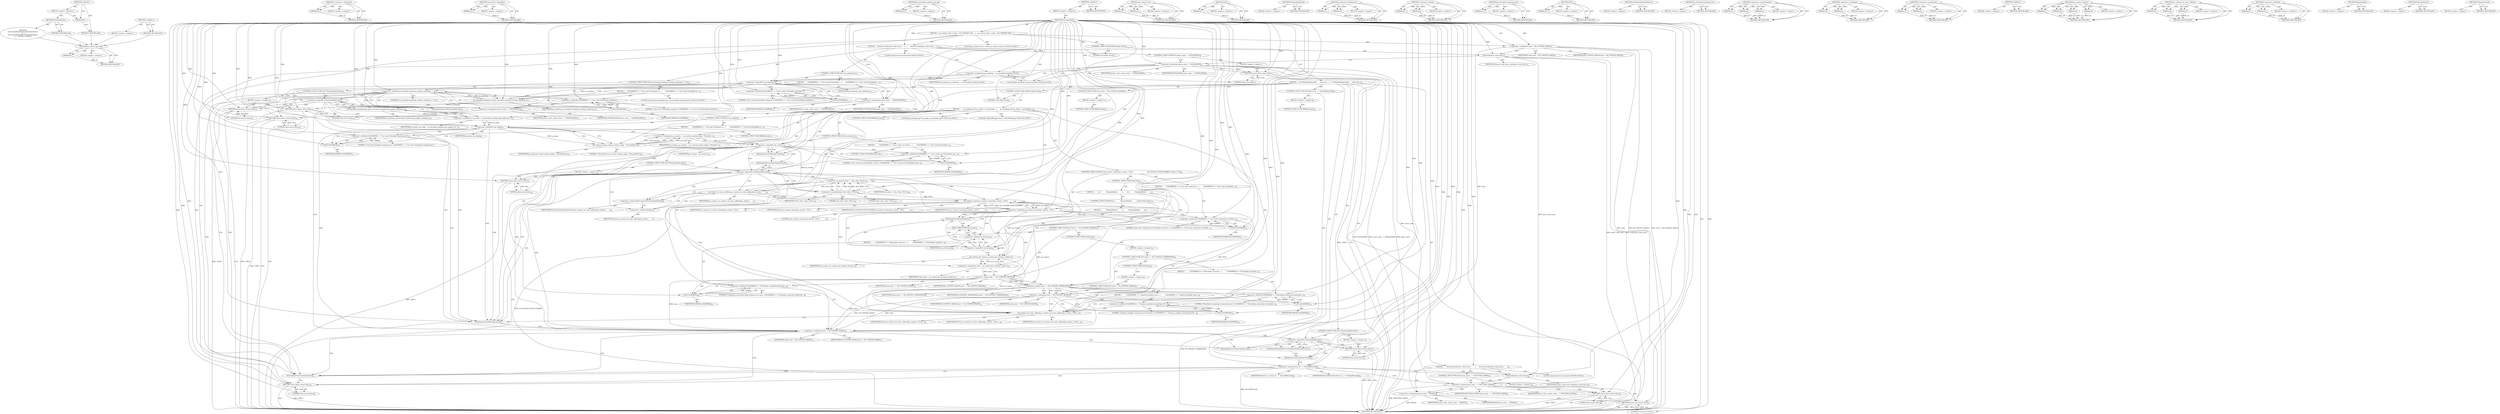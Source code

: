 digraph "&lt;global&gt;" {
vulnerable_346 [label=<(METHOD,pa_context_get_state)>];
vulnerable_347 [label=<(PARAM,p1)>];
vulnerable_348 [label=<(BLOCK,&lt;empty&gt;,&lt;empty&gt;)>];
vulnerable_349 [label=<(METHOD_RETURN,ANY)>];
vulnerable_327 [label=<(METHOD,&lt;operator&gt;.addressOf)>];
vulnerable_328 [label=<(PARAM,p1)>];
vulnerable_329 [label=<(BLOCK,&lt;empty&gt;,&lt;empty&gt;)>];
vulnerable_330 [label=<(METHOD_RETURN,ANY)>];
vulnerable_283 [label=<(METHOD,&lt;operator&gt;.logicalNot)>];
vulnerable_284 [label=<(PARAM,p1)>];
vulnerable_285 [label=<(BLOCK,&lt;empty&gt;,&lt;empty&gt;)>];
vulnerable_286 [label=<(METHOD_RETURN,ANY)>];
vulnerable_303 [label=<(METHOD,pa_threaded_mainloop_get_api)>];
vulnerable_304 [label=<(PARAM,p1)>];
vulnerable_305 [label=<(BLOCK,&lt;empty&gt;,&lt;empty&gt;)>];
vulnerable_306 [label=<(METHOD_RETURN,ANY)>];
vulnerable_6 [label=<(METHOD,&lt;global&gt;)<SUB>1</SUB>>];
vulnerable_7 [label=<(BLOCK,&lt;empty&gt;,&lt;empty&gt;)<SUB>1</SUB>>];
vulnerable_8 [label=<(METHOD,PulseAudioInit)<SUB>1</SUB>>];
vulnerable_9 [label=<(BLOCK,{
   pa_context_state_t state = PA_CONTEXT_FAIL...,{
   pa_context_state_t state = PA_CONTEXT_FAIL...)<SUB>1</SUB>>];
vulnerable_10 [label="<(LOCAL,pa_context_state_t state: pa_context_state_t)<SUB>2</SUB>>"];
vulnerable_11 [label=<(&lt;operator&gt;.assignment,state = PA_CONTEXT_FAILED)<SUB>2</SUB>>];
vulnerable_12 [label=<(IDENTIFIER,state,state = PA_CONTEXT_FAILED)<SUB>2</SUB>>];
vulnerable_13 [label=<(IDENTIFIER,PA_CONTEXT_FAILED,state = PA_CONTEXT_FAILED)<SUB>2</SUB>>];
vulnerable_14 [label=<(BLOCK,{
    AutoLock lock(mixer_state_lock_);
    if ...,{
    AutoLock lock(mixer_state_lock_);
    if ...)<SUB>4</SUB>>];
vulnerable_15 [label="<(LOCAL,AutoLock lock: AutoLock)<SUB>5</SUB>>"];
vulnerable_16 [label=<(lock,lock(mixer_state_lock_))<SUB>5</SUB>>];
vulnerable_17 [label=<(IDENTIFIER,mixer_state_lock_,lock(mixer_state_lock_))<SUB>5</SUB>>];
vulnerable_18 [label=<(CONTROL_STRUCTURE,IF,if (mixer_state_ != INITIALIZING))<SUB>6</SUB>>];
vulnerable_19 [label=<(&lt;operator&gt;.notEquals,mixer_state_ != INITIALIZING)<SUB>6</SUB>>];
vulnerable_20 [label=<(IDENTIFIER,mixer_state_,mixer_state_ != INITIALIZING)<SUB>6</SUB>>];
vulnerable_21 [label=<(IDENTIFIER,INITIALIZING,mixer_state_ != INITIALIZING)<SUB>6</SUB>>];
vulnerable_22 [label=<(BLOCK,&lt;empty&gt;,&lt;empty&gt;)<SUB>7</SUB>>];
vulnerable_23 [label=<(RETURN,return false;,return false;)<SUB>7</SUB>>];
vulnerable_24 [label=<(LITERAL,false,return false;)<SUB>7</SUB>>];
vulnerable_25 [label=<(&lt;operator&gt;.assignment,pa_mainloop_ = pa_threaded_mainloop_new())<SUB>9</SUB>>];
vulnerable_26 [label=<(IDENTIFIER,pa_mainloop_,pa_mainloop_ = pa_threaded_mainloop_new())<SUB>9</SUB>>];
vulnerable_27 [label=<(pa_threaded_mainloop_new,pa_threaded_mainloop_new())<SUB>9</SUB>>];
vulnerable_28 [label=<(CONTROL_STRUCTURE,IF,if (!pa_mainloop_))<SUB>10</SUB>>];
vulnerable_29 [label=<(&lt;operator&gt;.logicalNot,!pa_mainloop_)<SUB>10</SUB>>];
vulnerable_30 [label=<(IDENTIFIER,pa_mainloop_,!pa_mainloop_)<SUB>10</SUB>>];
vulnerable_31 [label=<(BLOCK,{
      LOG(ERROR) &lt;&lt; &quot;Can't create PulseAudio ...,{
      LOG(ERROR) &lt;&lt; &quot;Can't create PulseAudio ...)<SUB>10</SUB>>];
vulnerable_32 [label=<(&lt;operator&gt;.shiftLeft,LOG(ERROR) &lt;&lt; &quot;Can't create PulseAudio mainloop&quot;)<SUB>11</SUB>>];
vulnerable_33 [label=<(LOG,LOG(ERROR))<SUB>11</SUB>>];
vulnerable_34 [label=<(IDENTIFIER,ERROR,LOG(ERROR))<SUB>11</SUB>>];
vulnerable_35 [label=<(LITERAL,&quot;Can't create PulseAudio mainloop&quot;,LOG(ERROR) &lt;&lt; &quot;Can't create PulseAudio mainloop&quot;)<SUB>11</SUB>>];
vulnerable_36 [label=<(&lt;operator&gt;.assignment,mixer_state_ = UNINITIALIZED)<SUB>12</SUB>>];
vulnerable_37 [label=<(IDENTIFIER,mixer_state_,mixer_state_ = UNINITIALIZED)<SUB>12</SUB>>];
vulnerable_38 [label=<(IDENTIFIER,UNINITIALIZED,mixer_state_ = UNINITIALIZED)<SUB>12</SUB>>];
vulnerable_39 [label=<(RETURN,return false;,return false;)<SUB>13</SUB>>];
vulnerable_40 [label=<(LITERAL,false,return false;)<SUB>13</SUB>>];
vulnerable_41 [label=<(CONTROL_STRUCTURE,IF,if (pa_threaded_mainloop_start(pa_mainloop_) != 0))<SUB>16</SUB>>];
vulnerable_42 [label=<(&lt;operator&gt;.notEquals,pa_threaded_mainloop_start(pa_mainloop_) != 0)<SUB>16</SUB>>];
vulnerable_43 [label=<(pa_threaded_mainloop_start,pa_threaded_mainloop_start(pa_mainloop_))<SUB>16</SUB>>];
vulnerable_44 [label=<(IDENTIFIER,pa_mainloop_,pa_threaded_mainloop_start(pa_mainloop_))<SUB>16</SUB>>];
vulnerable_45 [label=<(LITERAL,0,pa_threaded_mainloop_start(pa_mainloop_) != 0)<SUB>16</SUB>>];
vulnerable_46 [label=<(BLOCK,{
      LOG(ERROR) &lt;&lt; &quot;Can't start PulseAudio m...,{
      LOG(ERROR) &lt;&lt; &quot;Can't start PulseAudio m...)<SUB>16</SUB>>];
vulnerable_47 [label=<(&lt;operator&gt;.shiftLeft,LOG(ERROR) &lt;&lt; &quot;Can't start PulseAudio mainloop&quot;)<SUB>17</SUB>>];
vulnerable_48 [label=<(LOG,LOG(ERROR))<SUB>17</SUB>>];
vulnerable_49 [label=<(IDENTIFIER,ERROR,LOG(ERROR))<SUB>17</SUB>>];
vulnerable_50 [label=<(LITERAL,&quot;Can't start PulseAudio mainloop&quot;,LOG(ERROR) &lt;&lt; &quot;Can't start PulseAudio mainloop&quot;)<SUB>17</SUB>>];
vulnerable_51 [label="<(LOCAL,pa_threaded_mainloop_free : pa_threaded_mainloop_free)<SUB>18</SUB>>"];
vulnerable_52 [label=<(&lt;operator&gt;.assignment,mixer_state_ = UNINITIALIZED)<SUB>19</SUB>>];
vulnerable_53 [label=<(IDENTIFIER,mixer_state_,mixer_state_ = UNINITIALIZED)<SUB>19</SUB>>];
vulnerable_54 [label=<(IDENTIFIER,UNINITIALIZED,mixer_state_ = UNINITIALIZED)<SUB>19</SUB>>];
vulnerable_55 [label=<(RETURN,return false;,return false;)<SUB>20</SUB>>];
vulnerable_56 [label=<(LITERAL,false,return false;)<SUB>20</SUB>>];
vulnerable_57 [label=<(CONTROL_STRUCTURE,WHILE,while (true))<SUB>24</SUB>>];
vulnerable_58 [label=<(LITERAL,true,while (true))<SUB>24</SUB>>];
vulnerable_59 [label=<(BLOCK,{
    if (!MainloopSafeLock())
      return fal...,{
    if (!MainloopSafeLock())
      return fal...)<SUB>24</SUB>>];
vulnerable_60 [label=<(CONTROL_STRUCTURE,IF,if (!MainloopSafeLock()))<SUB>25</SUB>>];
vulnerable_61 [label=<(&lt;operator&gt;.logicalNot,!MainloopSafeLock())<SUB>25</SUB>>];
vulnerable_62 [label=<(MainloopSafeLock,MainloopSafeLock())<SUB>25</SUB>>];
vulnerable_63 [label=<(BLOCK,&lt;empty&gt;,&lt;empty&gt;)<SUB>26</SUB>>];
vulnerable_64 [label=<(RETURN,return false;,return false;)<SUB>26</SUB>>];
vulnerable_65 [label=<(LITERAL,false,return false;)<SUB>26</SUB>>];
vulnerable_66 [label=<(CONTROL_STRUCTURE,WHILE,while (true))<SUB>28</SUB>>];
vulnerable_67 [label=<(LITERAL,true,while (true))<SUB>28</SUB>>];
vulnerable_68 [label=<(BLOCK,{
      pa_mainloop_api* pa_mlapi = pa_threaded...,{
      pa_mainloop_api* pa_mlapi = pa_threaded...)<SUB>28</SUB>>];
vulnerable_69 [label="<(LOCAL,pa_mainloop_api* pa_mlapi: pa_mainloop_api*)<SUB>29</SUB>>"];
vulnerable_70 [label=<(&lt;operator&gt;.assignment,* pa_mlapi = pa_threaded_mainloop_get_api(pa_ma...)<SUB>29</SUB>>];
vulnerable_71 [label=<(IDENTIFIER,pa_mlapi,* pa_mlapi = pa_threaded_mainloop_get_api(pa_ma...)<SUB>29</SUB>>];
vulnerable_72 [label=<(pa_threaded_mainloop_get_api,pa_threaded_mainloop_get_api(pa_mainloop_))<SUB>29</SUB>>];
vulnerable_73 [label=<(IDENTIFIER,pa_mainloop_,pa_threaded_mainloop_get_api(pa_mainloop_))<SUB>29</SUB>>];
vulnerable_74 [label=<(CONTROL_STRUCTURE,IF,if (!pa_mlapi))<SUB>30</SUB>>];
vulnerable_75 [label=<(&lt;operator&gt;.logicalNot,!pa_mlapi)<SUB>30</SUB>>];
vulnerable_76 [label=<(IDENTIFIER,pa_mlapi,!pa_mlapi)<SUB>30</SUB>>];
vulnerable_77 [label=<(BLOCK,{
        LOG(ERROR) &lt;&lt; &quot;Can't get PulseAudio m...,{
        LOG(ERROR) &lt;&lt; &quot;Can't get PulseAudio m...)<SUB>30</SUB>>];
vulnerable_78 [label=<(&lt;operator&gt;.shiftLeft,LOG(ERROR) &lt;&lt; &quot;Can't get PulseAudio mainloop api&quot;)<SUB>31</SUB>>];
vulnerable_79 [label=<(LOG,LOG(ERROR))<SUB>31</SUB>>];
vulnerable_80 [label=<(IDENTIFIER,ERROR,LOG(ERROR))<SUB>31</SUB>>];
vulnerable_81 [label=<(LITERAL,&quot;Can't get PulseAudio mainloop api&quot;,LOG(ERROR) &lt;&lt; &quot;Can't get PulseAudio mainloop api&quot;)<SUB>31</SUB>>];
vulnerable_82 [label=<(CONTROL_STRUCTURE,BREAK,break;)<SUB>32</SUB>>];
vulnerable_83 [label=<(&lt;operator&gt;.assignment,pa_context_ = pa_context_new(pa_mlapi, &quot;ChromeA...)<SUB>34</SUB>>];
vulnerable_84 [label=<(IDENTIFIER,pa_context_,pa_context_ = pa_context_new(pa_mlapi, &quot;ChromeA...)<SUB>34</SUB>>];
vulnerable_85 [label=<(pa_context_new,pa_context_new(pa_mlapi, &quot;ChromeAudio&quot;))<SUB>34</SUB>>];
vulnerable_86 [label=<(IDENTIFIER,pa_mlapi,pa_context_new(pa_mlapi, &quot;ChromeAudio&quot;))<SUB>34</SUB>>];
vulnerable_87 [label=<(LITERAL,&quot;ChromeAudio&quot;,pa_context_new(pa_mlapi, &quot;ChromeAudio&quot;))<SUB>34</SUB>>];
vulnerable_88 [label=<(CONTROL_STRUCTURE,IF,if (!pa_context_))<SUB>35</SUB>>];
vulnerable_89 [label=<(&lt;operator&gt;.logicalNot,!pa_context_)<SUB>35</SUB>>];
vulnerable_90 [label=<(IDENTIFIER,pa_context_,!pa_context_)<SUB>35</SUB>>];
vulnerable_91 [label=<(BLOCK,{
        LOG(ERROR) &lt;&lt; &quot;Can't create new Pulse...,{
        LOG(ERROR) &lt;&lt; &quot;Can't create new Pulse...)<SUB>35</SUB>>];
vulnerable_92 [label=<(&lt;operator&gt;.shiftLeft,LOG(ERROR) &lt;&lt; &quot;Can't create new PulseAudio cont...)<SUB>36</SUB>>];
vulnerable_93 [label=<(LOG,LOG(ERROR))<SUB>36</SUB>>];
vulnerable_94 [label=<(IDENTIFIER,ERROR,LOG(ERROR))<SUB>36</SUB>>];
vulnerable_95 [label=<(LITERAL,&quot;Can't create new PulseAudio context&quot;,LOG(ERROR) &lt;&lt; &quot;Can't create new PulseAudio cont...)<SUB>36</SUB>>];
vulnerable_96 [label=<(CONTROL_STRUCTURE,BREAK,break;)<SUB>37</SUB>>];
vulnerable_97 [label=<(MainloopUnlock,MainloopUnlock())<SUB>40</SUB>>];
vulnerable_98 [label=<(CONTROL_STRUCTURE,IF,if (!MainloopSafeLock()))<SUB>41</SUB>>];
vulnerable_99 [label=<(&lt;operator&gt;.logicalNot,!MainloopSafeLock())<SUB>41</SUB>>];
vulnerable_100 [label=<(MainloopSafeLock,MainloopSafeLock())<SUB>41</SUB>>];
vulnerable_101 [label=<(BLOCK,&lt;empty&gt;,&lt;empty&gt;)<SUB>42</SUB>>];
vulnerable_102 [label=<(RETURN,return false;,return false;)<SUB>42</SUB>>];
vulnerable_103 [label=<(LITERAL,false,return false;)<SUB>42</SUB>>];
vulnerable_104 [label="<(LOCAL,CallbackWrapper data: CallbackWrapper)<SUB>44</SUB>>"];
vulnerable_105 [label=<(&lt;operator&gt;.assignment,data = {this, false, NULL})<SUB>44</SUB>>];
vulnerable_106 [label=<(IDENTIFIER,data,data = {this, false, NULL})<SUB>44</SUB>>];
vulnerable_107 [label=<(&lt;operator&gt;.arrayInitializer,{this, false, NULL})<SUB>44</SUB>>];
vulnerable_108 [label=<(LITERAL,this,{this, false, NULL})<SUB>44</SUB>>];
vulnerable_109 [label=<(LITERAL,false,{this, false, NULL})<SUB>44</SUB>>];
vulnerable_110 [label=<(IDENTIFIER,NULL,{this, false, NULL})<SUB>44</SUB>>];
vulnerable_111 [label=<(pa_context_set_state_callback,pa_context_set_state_callback(pa_context_,
    ...)<SUB>45</SUB>>];
vulnerable_112 [label=<(IDENTIFIER,pa_context_,pa_context_set_state_callback(pa_context_,
    ...)<SUB>45</SUB>>];
vulnerable_113 [label=<(&lt;operator&gt;.addressOf,&amp;ConnectToPulseCallbackThunk)<SUB>46</SUB>>];
vulnerable_114 [label=<(IDENTIFIER,ConnectToPulseCallbackThunk,pa_context_set_state_callback(pa_context_,
    ...)<SUB>46</SUB>>];
vulnerable_115 [label=<(&lt;operator&gt;.addressOf,&amp;data)<SUB>47</SUB>>];
vulnerable_116 [label=<(IDENTIFIER,data,pa_context_set_state_callback(pa_context_,
    ...)<SUB>47</SUB>>];
vulnerable_117 [label=<(CONTROL_STRUCTURE,IF,if (pa_context_connect(pa_context_, NULL,
                             PA_CONTEXT_NOAUTOSPAWN, NULL) != 0))<SUB>49</SUB>>];
vulnerable_118 [label=<(&lt;operator&gt;.notEquals,pa_context_connect(pa_context_, NULL,
         ...)<SUB>49</SUB>>];
vulnerable_119 [label=<(pa_context_connect,pa_context_connect(pa_context_, NULL,
         ...)<SUB>49</SUB>>];
vulnerable_120 [label=<(IDENTIFIER,pa_context_,pa_context_connect(pa_context_, NULL,
         ...)<SUB>49</SUB>>];
vulnerable_121 [label=<(IDENTIFIER,NULL,pa_context_connect(pa_context_, NULL,
         ...)<SUB>49</SUB>>];
vulnerable_122 [label=<(IDENTIFIER,PA_CONTEXT_NOAUTOSPAWN,pa_context_connect(pa_context_, NULL,
         ...)<SUB>50</SUB>>];
vulnerable_123 [label=<(IDENTIFIER,NULL,pa_context_connect(pa_context_, NULL,
         ...)<SUB>50</SUB>>];
vulnerable_124 [label=<(LITERAL,0,pa_context_connect(pa_context_, NULL,
         ...)<SUB>50</SUB>>];
vulnerable_125 [label=<(BLOCK,{
        LOG(ERROR) &lt;&lt; &quot;Can't start connection...,{
        LOG(ERROR) &lt;&lt; &quot;Can't start connection...)<SUB>50</SUB>>];
vulnerable_126 [label=<(&lt;operator&gt;.shiftLeft,LOG(ERROR) &lt;&lt; &quot;Can't start connection to PulseA...)<SUB>51</SUB>>];
vulnerable_127 [label=<(LOG,LOG(ERROR))<SUB>51</SUB>>];
vulnerable_128 [label=<(IDENTIFIER,ERROR,LOG(ERROR))<SUB>51</SUB>>];
vulnerable_129 [label=<(LITERAL,&quot;Can't start connection to PulseAudio sound ser...,LOG(ERROR) &lt;&lt; &quot;Can't start connection to PulseA...)<SUB>51</SUB>>];
vulnerable_130 [label=<(CONTROL_STRUCTURE,ELSE,else)<SUB>52</SUB>>];
vulnerable_131 [label=<(BLOCK,{
        do {
          MainloopWait();
      ...,{
        do {
          MainloopWait();
      ...)<SUB>52</SUB>>];
vulnerable_132 [label=<(CONTROL_STRUCTURE,DO,do {
          MainloopWait();
        } while (!data.done);)<SUB>53</SUB>>];
vulnerable_133 [label=<(BLOCK,{
          MainloopWait();
        },{
          MainloopWait();
        })<SUB>53</SUB>>];
vulnerable_134 [label=<(MainloopWait,MainloopWait())<SUB>54</SUB>>];
vulnerable_135 [label=<(&lt;operator&gt;.logicalNot,!data.done)<SUB>55</SUB>>];
vulnerable_136 [label=<(&lt;operator&gt;.fieldAccess,data.done)<SUB>55</SUB>>];
vulnerable_137 [label=<(IDENTIFIER,data,!data.done)<SUB>55</SUB>>];
vulnerable_138 [label=<(FIELD_IDENTIFIER,done,done)<SUB>55</SUB>>];
vulnerable_139 [label=<(&lt;operator&gt;.assignment,state = pa_context_get_state(pa_context_))<SUB>57</SUB>>];
vulnerable_140 [label=<(IDENTIFIER,state,state = pa_context_get_state(pa_context_))<SUB>57</SUB>>];
vulnerable_141 [label=<(pa_context_get_state,pa_context_get_state(pa_context_))<SUB>57</SUB>>];
vulnerable_142 [label=<(IDENTIFIER,pa_context_,pa_context_get_state(pa_context_))<SUB>57</SUB>>];
vulnerable_143 [label=<(CONTROL_STRUCTURE,IF,if (state == PA_CONTEXT_FAILED))<SUB>59</SUB>>];
vulnerable_144 [label=<(&lt;operator&gt;.equals,state == PA_CONTEXT_FAILED)<SUB>59</SUB>>];
vulnerable_145 [label=<(IDENTIFIER,state,state == PA_CONTEXT_FAILED)<SUB>59</SUB>>];
vulnerable_146 [label=<(IDENTIFIER,PA_CONTEXT_FAILED,state == PA_CONTEXT_FAILED)<SUB>59</SUB>>];
vulnerable_147 [label=<(BLOCK,{
          LOG(ERROR) &lt;&lt; &quot;PulseAudio connectio...,{
          LOG(ERROR) &lt;&lt; &quot;PulseAudio connectio...)<SUB>59</SUB>>];
vulnerable_148 [label=<(&lt;operator&gt;.shiftLeft,LOG(ERROR) &lt;&lt; &quot;PulseAudio connection failed (da...)<SUB>60</SUB>>];
vulnerable_149 [label=<(LOG,LOG(ERROR))<SUB>60</SUB>>];
vulnerable_150 [label=<(IDENTIFIER,ERROR,LOG(ERROR))<SUB>60</SUB>>];
vulnerable_151 [label=<(LITERAL,&quot;PulseAudio connection failed (daemon not runni...,LOG(ERROR) &lt;&lt; &quot;PulseAudio connection failed (da...)<SUB>60</SUB>>];
vulnerable_152 [label=<(CONTROL_STRUCTURE,ELSE,else)<SUB>61</SUB>>];
vulnerable_153 [label=<(BLOCK,&lt;empty&gt;,&lt;empty&gt;)<SUB>61</SUB>>];
vulnerable_154 [label=<(CONTROL_STRUCTURE,IF,if (state == PA_CONTEXT_TERMINATED))<SUB>61</SUB>>];
vulnerable_155 [label=<(&lt;operator&gt;.equals,state == PA_CONTEXT_TERMINATED)<SUB>61</SUB>>];
vulnerable_156 [label=<(IDENTIFIER,state,state == PA_CONTEXT_TERMINATED)<SUB>61</SUB>>];
vulnerable_157 [label=<(IDENTIFIER,PA_CONTEXT_TERMINATED,state == PA_CONTEXT_TERMINATED)<SUB>61</SUB>>];
vulnerable_158 [label=<(BLOCK,{
          LOG(ERROR) &lt;&lt; &quot;PulseAudio connectio...,{
          LOG(ERROR) &lt;&lt; &quot;PulseAudio connectio...)<SUB>61</SUB>>];
vulnerable_159 [label=<(&lt;operator&gt;.shiftLeft,LOG(ERROR) &lt;&lt; &quot;PulseAudio connection terminated...)<SUB>62</SUB>>];
vulnerable_160 [label=<(LOG,LOG(ERROR))<SUB>62</SUB>>];
vulnerable_161 [label=<(IDENTIFIER,ERROR,LOG(ERROR))<SUB>62</SUB>>];
vulnerable_162 [label=<(LITERAL,&quot;PulseAudio connection terminated early&quot;,LOG(ERROR) &lt;&lt; &quot;PulseAudio connection terminated...)<SUB>62</SUB>>];
vulnerable_163 [label=<(CONTROL_STRUCTURE,ELSE,else)<SUB>63</SUB>>];
vulnerable_164 [label=<(BLOCK,&lt;empty&gt;,&lt;empty&gt;)<SUB>63</SUB>>];
vulnerable_165 [label=<(CONTROL_STRUCTURE,IF,if (state != PA_CONTEXT_READY))<SUB>63</SUB>>];
vulnerable_166 [label=<(&lt;operator&gt;.notEquals,state != PA_CONTEXT_READY)<SUB>63</SUB>>];
vulnerable_167 [label=<(IDENTIFIER,state,state != PA_CONTEXT_READY)<SUB>63</SUB>>];
vulnerable_168 [label=<(IDENTIFIER,PA_CONTEXT_READY,state != PA_CONTEXT_READY)<SUB>63</SUB>>];
vulnerable_169 [label=<(BLOCK,{
          LOG(ERROR) &lt;&lt; &quot;Unknown problem conn...,{
          LOG(ERROR) &lt;&lt; &quot;Unknown problem conn...)<SUB>63</SUB>>];
vulnerable_170 [label=<(&lt;operator&gt;.shiftLeft,LOG(ERROR) &lt;&lt; &quot;Unknown problem connecting to Pu...)<SUB>64</SUB>>];
vulnerable_171 [label=<(LOG,LOG(ERROR))<SUB>64</SUB>>];
vulnerable_172 [label=<(IDENTIFIER,ERROR,LOG(ERROR))<SUB>64</SUB>>];
vulnerable_173 [label=<(LITERAL,&quot;Unknown problem connecting to PulseAudio&quot;,LOG(ERROR) &lt;&lt; &quot;Unknown problem connecting to Pu...)<SUB>64</SUB>>];
vulnerable_174 [label=<(pa_context_set_state_callback,pa_context_set_state_callback(pa_context_, NULL...)<SUB>68</SUB>>];
vulnerable_175 [label=<(IDENTIFIER,pa_context_,pa_context_set_state_callback(pa_context_, NULL...)<SUB>68</SUB>>];
vulnerable_176 [label=<(IDENTIFIER,NULL,pa_context_set_state_callback(pa_context_, NULL...)<SUB>68</SUB>>];
vulnerable_177 [label=<(IDENTIFIER,NULL,pa_context_set_state_callback(pa_context_, NULL...)<SUB>68</SUB>>];
vulnerable_178 [label=<(CONTROL_STRUCTURE,BREAK,break;)<SUB>69</SUB>>];
vulnerable_179 [label=<(MainloopUnlock,MainloopUnlock())<SUB>72</SUB>>];
vulnerable_180 [label=<(CONTROL_STRUCTURE,IF,if (state != PA_CONTEXT_READY))<SUB>74</SUB>>];
vulnerable_181 [label=<(&lt;operator&gt;.notEquals,state != PA_CONTEXT_READY)<SUB>74</SUB>>];
vulnerable_182 [label=<(IDENTIFIER,state,state != PA_CONTEXT_READY)<SUB>74</SUB>>];
vulnerable_183 [label=<(IDENTIFIER,PA_CONTEXT_READY,state != PA_CONTEXT_READY)<SUB>74</SUB>>];
vulnerable_184 [label=<(BLOCK,&lt;empty&gt;,&lt;empty&gt;)<SUB>75</SUB>>];
vulnerable_185 [label=<(CONTROL_STRUCTURE,BREAK,break;)<SUB>75</SUB>>];
vulnerable_186 [label=<(CONTROL_STRUCTURE,IF,if (!MainloopSafeLock()))<SUB>77</SUB>>];
vulnerable_187 [label=<(&lt;operator&gt;.logicalNot,!MainloopSafeLock())<SUB>77</SUB>>];
vulnerable_188 [label=<(MainloopSafeLock,MainloopSafeLock())<SUB>77</SUB>>];
vulnerable_189 [label=<(BLOCK,&lt;empty&gt;,&lt;empty&gt;)<SUB>78</SUB>>];
vulnerable_190 [label=<(RETURN,return false;,return false;)<SUB>78</SUB>>];
vulnerable_191 [label=<(LITERAL,false,return false;)<SUB>78</SUB>>];
vulnerable_192 [label=<(GetDefaultPlaybackDevice,GetDefaultPlaybackDevice())<SUB>79</SUB>>];
vulnerable_193 [label=<(MainloopUnlock,MainloopUnlock())<SUB>80</SUB>>];
vulnerable_194 [label=<(CONTROL_STRUCTURE,IF,if (device_id_ == kInvalidDeviceId))<SUB>82</SUB>>];
vulnerable_195 [label=<(&lt;operator&gt;.equals,device_id_ == kInvalidDeviceId)<SUB>82</SUB>>];
vulnerable_196 [label=<(IDENTIFIER,device_id_,device_id_ == kInvalidDeviceId)<SUB>82</SUB>>];
vulnerable_197 [label=<(IDENTIFIER,kInvalidDeviceId,device_id_ == kInvalidDeviceId)<SUB>82</SUB>>];
vulnerable_198 [label=<(BLOCK,&lt;empty&gt;,&lt;empty&gt;)<SUB>83</SUB>>];
vulnerable_199 [label=<(CONTROL_STRUCTURE,BREAK,break;)<SUB>83</SUB>>];
vulnerable_200 [label=<(BLOCK,{
      AutoLock lock(mixer_state_lock_);
     ...,{
      AutoLock lock(mixer_state_lock_);
     ...)<SUB>85</SUB>>];
vulnerable_201 [label="<(LOCAL,AutoLock lock: AutoLock)<SUB>86</SUB>>"];
vulnerable_202 [label=<(lock,lock(mixer_state_lock_))<SUB>86</SUB>>];
vulnerable_203 [label=<(IDENTIFIER,mixer_state_lock_,lock(mixer_state_lock_))<SUB>86</SUB>>];
vulnerable_204 [label=<(CONTROL_STRUCTURE,IF,if (mixer_state_ == SHUTTING_DOWN))<SUB>87</SUB>>];
vulnerable_205 [label=<(&lt;operator&gt;.equals,mixer_state_ == SHUTTING_DOWN)<SUB>87</SUB>>];
vulnerable_206 [label=<(IDENTIFIER,mixer_state_,mixer_state_ == SHUTTING_DOWN)<SUB>87</SUB>>];
vulnerable_207 [label=<(IDENTIFIER,SHUTTING_DOWN,mixer_state_ == SHUTTING_DOWN)<SUB>87</SUB>>];
vulnerable_208 [label=<(BLOCK,&lt;empty&gt;,&lt;empty&gt;)<SUB>88</SUB>>];
vulnerable_209 [label=<(RETURN,return false;,return false;)<SUB>88</SUB>>];
vulnerable_210 [label=<(LITERAL,false,return false;)<SUB>88</SUB>>];
vulnerable_211 [label=<(&lt;operator&gt;.assignment,mixer_state_ = READY)<SUB>89</SUB>>];
vulnerable_212 [label=<(IDENTIFIER,mixer_state_,mixer_state_ = READY)<SUB>89</SUB>>];
vulnerable_213 [label=<(IDENTIFIER,READY,mixer_state_ = READY)<SUB>89</SUB>>];
vulnerable_214 [label=<(RETURN,return true;,return true;)<SUB>92</SUB>>];
vulnerable_215 [label=<(LITERAL,true,return true;)<SUB>92</SUB>>];
vulnerable_216 [label=<(PulseAudioFree,PulseAudioFree())<SUB>95</SUB>>];
vulnerable_217 [label=<(RETURN,return false;,return false;)<SUB>96</SUB>>];
vulnerable_218 [label=<(LITERAL,false,return false;)<SUB>96</SUB>>];
vulnerable_219 [label=<(METHOD_RETURN,bool)<SUB>1</SUB>>];
vulnerable_221 [label=<(METHOD_RETURN,ANY)<SUB>1</SUB>>];
vulnerable_307 [label=<(METHOD,pa_context_new)>];
vulnerable_308 [label=<(PARAM,p1)>];
vulnerable_309 [label=<(PARAM,p2)>];
vulnerable_310 [label=<(BLOCK,&lt;empty&gt;,&lt;empty&gt;)>];
vulnerable_311 [label=<(METHOD_RETURN,ANY)>];
vulnerable_271 [label=<(METHOD,lock)>];
vulnerable_272 [label=<(PARAM,p1)>];
vulnerable_273 [label=<(BLOCK,&lt;empty&gt;,&lt;empty&gt;)>];
vulnerable_274 [label=<(METHOD_RETURN,ANY)>];
vulnerable_300 [label=<(METHOD,MainloopSafeLock)>];
vulnerable_301 [label=<(BLOCK,&lt;empty&gt;,&lt;empty&gt;)>];
vulnerable_302 [label=<(METHOD_RETURN,ANY)>];
vulnerable_341 [label=<(METHOD,&lt;operator&gt;.fieldAccess)>];
vulnerable_342 [label=<(PARAM,p1)>];
vulnerable_343 [label=<(PARAM,p2)>];
vulnerable_344 [label=<(BLOCK,&lt;empty&gt;,&lt;empty&gt;)>];
vulnerable_345 [label=<(METHOD_RETURN,ANY)>];
vulnerable_350 [label=<(METHOD,&lt;operator&gt;.equals)>];
vulnerable_351 [label=<(PARAM,p1)>];
vulnerable_352 [label=<(PARAM,p2)>];
vulnerable_353 [label=<(BLOCK,&lt;empty&gt;,&lt;empty&gt;)>];
vulnerable_354 [label=<(METHOD_RETURN,ANY)>];
vulnerable_296 [label=<(METHOD,pa_threaded_mainloop_start)>];
vulnerable_297 [label=<(PARAM,p1)>];
vulnerable_298 [label=<(BLOCK,&lt;empty&gt;,&lt;empty&gt;)>];
vulnerable_299 [label=<(METHOD_RETURN,ANY)>];
vulnerable_292 [label=<(METHOD,LOG)>];
vulnerable_293 [label=<(PARAM,p1)>];
vulnerable_294 [label=<(BLOCK,&lt;empty&gt;,&lt;empty&gt;)>];
vulnerable_295 [label=<(METHOD_RETURN,ANY)>];
vulnerable_355 [label=<(METHOD,GetDefaultPlaybackDevice)>];
vulnerable_356 [label=<(BLOCK,&lt;empty&gt;,&lt;empty&gt;)>];
vulnerable_357 [label=<(METHOD_RETURN,ANY)>];
vulnerable_280 [label=<(METHOD,pa_threaded_mainloop_new)>];
vulnerable_281 [label=<(BLOCK,&lt;empty&gt;,&lt;empty&gt;)>];
vulnerable_282 [label=<(METHOD_RETURN,ANY)>];
vulnerable_315 [label=<(METHOD,&lt;operator&gt;.arrayInitializer)>];
vulnerable_316 [label=<(PARAM,p1)>];
vulnerable_317 [label=<(PARAM,p2)>];
vulnerable_318 [label=<(PARAM,p3)>];
vulnerable_319 [label=<(BLOCK,&lt;empty&gt;,&lt;empty&gt;)>];
vulnerable_320 [label=<(METHOD_RETURN,ANY)>];
vulnerable_275 [label=<(METHOD,&lt;operator&gt;.notEquals)>];
vulnerable_276 [label=<(PARAM,p1)>];
vulnerable_277 [label=<(PARAM,p2)>];
vulnerable_278 [label=<(BLOCK,&lt;empty&gt;,&lt;empty&gt;)>];
vulnerable_279 [label=<(METHOD_RETURN,ANY)>];
vulnerable_266 [label=<(METHOD,&lt;operator&gt;.assignment)>];
vulnerable_267 [label=<(PARAM,p1)>];
vulnerable_268 [label=<(PARAM,p2)>];
vulnerable_269 [label=<(BLOCK,&lt;empty&gt;,&lt;empty&gt;)>];
vulnerable_270 [label=<(METHOD_RETURN,ANY)>];
vulnerable_260 [label=<(METHOD,&lt;global&gt;)<SUB>1</SUB>>];
vulnerable_261 [label=<(BLOCK,&lt;empty&gt;,&lt;empty&gt;)>];
vulnerable_262 [label=<(METHOD_RETURN,ANY)>];
vulnerable_331 [label=<(METHOD,pa_context_connect)>];
vulnerable_332 [label=<(PARAM,p1)>];
vulnerable_333 [label=<(PARAM,p2)>];
vulnerable_334 [label=<(PARAM,p3)>];
vulnerable_335 [label=<(PARAM,p4)>];
vulnerable_336 [label=<(BLOCK,&lt;empty&gt;,&lt;empty&gt;)>];
vulnerable_337 [label=<(METHOD_RETURN,ANY)>];
vulnerable_321 [label=<(METHOD,pa_context_set_state_callback)>];
vulnerable_322 [label=<(PARAM,p1)>];
vulnerable_323 [label=<(PARAM,p2)>];
vulnerable_324 [label=<(PARAM,p3)>];
vulnerable_325 [label=<(BLOCK,&lt;empty&gt;,&lt;empty&gt;)>];
vulnerable_326 [label=<(METHOD_RETURN,ANY)>];
vulnerable_287 [label=<(METHOD,&lt;operator&gt;.shiftLeft)>];
vulnerable_288 [label=<(PARAM,p1)>];
vulnerable_289 [label=<(PARAM,p2)>];
vulnerable_290 [label=<(BLOCK,&lt;empty&gt;,&lt;empty&gt;)>];
vulnerable_291 [label=<(METHOD_RETURN,ANY)>];
vulnerable_338 [label=<(METHOD,MainloopWait)>];
vulnerable_339 [label=<(BLOCK,&lt;empty&gt;,&lt;empty&gt;)>];
vulnerable_340 [label=<(METHOD_RETURN,ANY)>];
vulnerable_358 [label=<(METHOD,PulseAudioFree)>];
vulnerable_359 [label=<(BLOCK,&lt;empty&gt;,&lt;empty&gt;)>];
vulnerable_360 [label=<(METHOD_RETURN,ANY)>];
vulnerable_312 [label=<(METHOD,MainloopUnlock)>];
vulnerable_313 [label=<(BLOCK,&lt;empty&gt;,&lt;empty&gt;)>];
vulnerable_314 [label=<(METHOD_RETURN,ANY)>];
fixed_6 [label=<(METHOD,&lt;global&gt;)<SUB>1</SUB>>];
fixed_7 [label=<(BLOCK,&lt;empty&gt;,&lt;empty&gt;)<SUB>1</SUB>>];
fixed_8 [label=<(METHOD,PulseAudioInit)<SUB>1</SUB>>];
fixed_9 [label="<(BLOCK,{
bool AudioMixerPulse::PulseAudioInit() {
   p...,{
bool AudioMixerPulse::PulseAudioInit() {
   p...)<SUB>1</SUB>>"];
fixed_10 [label=<(METHOD_RETURN,bool)<SUB>1</SUB>>];
fixed_12 [label=<(UNKNOWN,,)>];
fixed_13 [label=<(METHOD_RETURN,ANY)<SUB>1</SUB>>];
fixed_22 [label=<(METHOD,&lt;global&gt;)<SUB>1</SUB>>];
fixed_23 [label=<(BLOCK,&lt;empty&gt;,&lt;empty&gt;)>];
fixed_24 [label=<(METHOD_RETURN,ANY)>];
vulnerable_346 -> vulnerable_347  [key=0, label="AST: "];
vulnerable_346 -> vulnerable_347  [key=1, label="DDG: "];
vulnerable_346 -> vulnerable_348  [key=0, label="AST: "];
vulnerable_346 -> vulnerable_349  [key=0, label="AST: "];
vulnerable_346 -> vulnerable_349  [key=1, label="CFG: "];
vulnerable_347 -> vulnerable_349  [key=0, label="DDG: p1"];
vulnerable_327 -> vulnerable_328  [key=0, label="AST: "];
vulnerable_327 -> vulnerable_328  [key=1, label="DDG: "];
vulnerable_327 -> vulnerable_329  [key=0, label="AST: "];
vulnerable_327 -> vulnerable_330  [key=0, label="AST: "];
vulnerable_327 -> vulnerable_330  [key=1, label="CFG: "];
vulnerable_328 -> vulnerable_330  [key=0, label="DDG: p1"];
vulnerable_283 -> vulnerable_284  [key=0, label="AST: "];
vulnerable_283 -> vulnerable_284  [key=1, label="DDG: "];
vulnerable_283 -> vulnerable_285  [key=0, label="AST: "];
vulnerable_283 -> vulnerable_286  [key=0, label="AST: "];
vulnerable_283 -> vulnerable_286  [key=1, label="CFG: "];
vulnerable_284 -> vulnerable_286  [key=0, label="DDG: p1"];
vulnerable_303 -> vulnerable_304  [key=0, label="AST: "];
vulnerable_303 -> vulnerable_304  [key=1, label="DDG: "];
vulnerable_303 -> vulnerable_305  [key=0, label="AST: "];
vulnerable_303 -> vulnerable_306  [key=0, label="AST: "];
vulnerable_303 -> vulnerable_306  [key=1, label="CFG: "];
vulnerable_304 -> vulnerable_306  [key=0, label="DDG: p1"];
vulnerable_6 -> vulnerable_7  [key=0, label="AST: "];
vulnerable_6 -> vulnerable_221  [key=0, label="AST: "];
vulnerable_6 -> vulnerable_221  [key=1, label="CFG: "];
vulnerable_7 -> vulnerable_8  [key=0, label="AST: "];
vulnerable_8 -> vulnerable_9  [key=0, label="AST: "];
vulnerable_8 -> vulnerable_219  [key=0, label="AST: "];
vulnerable_8 -> vulnerable_11  [key=0, label="CFG: "];
vulnerable_8 -> vulnerable_11  [key=1, label="DDG: "];
vulnerable_8 -> vulnerable_14  [key=0, label="DDG: "];
vulnerable_8 -> vulnerable_216  [key=0, label="DDG: "];
vulnerable_8 -> vulnerable_217  [key=0, label="DDG: "];
vulnerable_8 -> vulnerable_25  [key=0, label="DDG: "];
vulnerable_8 -> vulnerable_58  [key=0, label="DDG: "];
vulnerable_8 -> vulnerable_218  [key=0, label="DDG: "];
vulnerable_8 -> vulnerable_16  [key=0, label="DDG: "];
vulnerable_8 -> vulnerable_179  [key=0, label="DDG: "];
vulnerable_8 -> vulnerable_192  [key=0, label="DDG: "];
vulnerable_8 -> vulnerable_193  [key=0, label="DDG: "];
vulnerable_8 -> vulnerable_200  [key=0, label="DDG: "];
vulnerable_8 -> vulnerable_214  [key=0, label="DDG: "];
vulnerable_8 -> vulnerable_19  [key=0, label="DDG: "];
vulnerable_8 -> vulnerable_23  [key=0, label="DDG: "];
vulnerable_8 -> vulnerable_29  [key=0, label="DDG: "];
vulnerable_8 -> vulnerable_36  [key=0, label="DDG: "];
vulnerable_8 -> vulnerable_39  [key=0, label="DDG: "];
vulnerable_8 -> vulnerable_42  [key=0, label="DDG: "];
vulnerable_8 -> vulnerable_52  [key=0, label="DDG: "];
vulnerable_8 -> vulnerable_55  [key=0, label="DDG: "];
vulnerable_8 -> vulnerable_67  [key=0, label="DDG: "];
vulnerable_8 -> vulnerable_211  [key=0, label="DDG: "];
vulnerable_8 -> vulnerable_215  [key=0, label="DDG: "];
vulnerable_8 -> vulnerable_24  [key=0, label="DDG: "];
vulnerable_8 -> vulnerable_32  [key=0, label="DDG: "];
vulnerable_8 -> vulnerable_40  [key=0, label="DDG: "];
vulnerable_8 -> vulnerable_43  [key=0, label="DDG: "];
vulnerable_8 -> vulnerable_47  [key=0, label="DDG: "];
vulnerable_8 -> vulnerable_56  [key=0, label="DDG: "];
vulnerable_8 -> vulnerable_61  [key=0, label="DDG: "];
vulnerable_8 -> vulnerable_64  [key=0, label="DDG: "];
vulnerable_8 -> vulnerable_97  [key=0, label="DDG: "];
vulnerable_8 -> vulnerable_181  [key=0, label="DDG: "];
vulnerable_8 -> vulnerable_187  [key=0, label="DDG: "];
vulnerable_8 -> vulnerable_190  [key=0, label="DDG: "];
vulnerable_8 -> vulnerable_195  [key=0, label="DDG: "];
vulnerable_8 -> vulnerable_202  [key=0, label="DDG: "];
vulnerable_8 -> vulnerable_33  [key=0, label="DDG: "];
vulnerable_8 -> vulnerable_48  [key=0, label="DDG: "];
vulnerable_8 -> vulnerable_65  [key=0, label="DDG: "];
vulnerable_8 -> vulnerable_111  [key=0, label="DDG: "];
vulnerable_8 -> vulnerable_174  [key=0, label="DDG: "];
vulnerable_8 -> vulnerable_191  [key=0, label="DDG: "];
vulnerable_8 -> vulnerable_205  [key=0, label="DDG: "];
vulnerable_8 -> vulnerable_209  [key=0, label="DDG: "];
vulnerable_8 -> vulnerable_72  [key=0, label="DDG: "];
vulnerable_8 -> vulnerable_75  [key=0, label="DDG: "];
vulnerable_8 -> vulnerable_85  [key=0, label="DDG: "];
vulnerable_8 -> vulnerable_89  [key=0, label="DDG: "];
vulnerable_8 -> vulnerable_99  [key=0, label="DDG: "];
vulnerable_8 -> vulnerable_102  [key=0, label="DDG: "];
vulnerable_8 -> vulnerable_107  [key=0, label="DDG: "];
vulnerable_8 -> vulnerable_118  [key=0, label="DDG: "];
vulnerable_8 -> vulnerable_210  [key=0, label="DDG: "];
vulnerable_8 -> vulnerable_78  [key=0, label="DDG: "];
vulnerable_8 -> vulnerable_92  [key=0, label="DDG: "];
vulnerable_8 -> vulnerable_103  [key=0, label="DDG: "];
vulnerable_8 -> vulnerable_119  [key=0, label="DDG: "];
vulnerable_8 -> vulnerable_126  [key=0, label="DDG: "];
vulnerable_8 -> vulnerable_79  [key=0, label="DDG: "];
vulnerable_8 -> vulnerable_93  [key=0, label="DDG: "];
vulnerable_8 -> vulnerable_127  [key=0, label="DDG: "];
vulnerable_8 -> vulnerable_134  [key=0, label="DDG: "];
vulnerable_8 -> vulnerable_135  [key=0, label="DDG: "];
vulnerable_8 -> vulnerable_141  [key=0, label="DDG: "];
vulnerable_8 -> vulnerable_144  [key=0, label="DDG: "];
vulnerable_8 -> vulnerable_148  [key=0, label="DDG: "];
vulnerable_8 -> vulnerable_149  [key=0, label="DDG: "];
vulnerable_8 -> vulnerable_155  [key=0, label="DDG: "];
vulnerable_8 -> vulnerable_159  [key=0, label="DDG: "];
vulnerable_8 -> vulnerable_160  [key=0, label="DDG: "];
vulnerable_8 -> vulnerable_166  [key=0, label="DDG: "];
vulnerable_8 -> vulnerable_170  [key=0, label="DDG: "];
vulnerable_8 -> vulnerable_171  [key=0, label="DDG: "];
vulnerable_9 -> vulnerable_10  [key=0, label="AST: "];
vulnerable_9 -> vulnerable_11  [key=0, label="AST: "];
vulnerable_9 -> vulnerable_14  [key=0, label="AST: "];
vulnerable_9 -> vulnerable_57  [key=0, label="AST: "];
vulnerable_9 -> vulnerable_216  [key=0, label="AST: "];
vulnerable_9 -> vulnerable_217  [key=0, label="AST: "];
vulnerable_11 -> vulnerable_12  [key=0, label="AST: "];
vulnerable_11 -> vulnerable_13  [key=0, label="AST: "];
vulnerable_11 -> vulnerable_16  [key=0, label="CFG: "];
vulnerable_11 -> vulnerable_219  [key=0, label="DDG: state"];
vulnerable_11 -> vulnerable_219  [key=1, label="DDG: PA_CONTEXT_FAILED"];
vulnerable_11 -> vulnerable_219  [key=2, label="DDG: state = PA_CONTEXT_FAILED"];
vulnerable_11 -> vulnerable_181  [key=0, label="DDG: state"];
vulnerable_14 -> vulnerable_15  [key=0, label="AST: "];
vulnerable_14 -> vulnerable_16  [key=0, label="AST: "];
vulnerable_14 -> vulnerable_18  [key=0, label="AST: "];
vulnerable_14 -> vulnerable_25  [key=0, label="AST: "];
vulnerable_14 -> vulnerable_28  [key=0, label="AST: "];
vulnerable_14 -> vulnerable_41  [key=0, label="AST: "];
vulnerable_16 -> vulnerable_17  [key=0, label="AST: "];
vulnerable_16 -> vulnerable_19  [key=0, label="CFG: "];
vulnerable_16 -> vulnerable_219  [key=0, label="DDG: mixer_state_lock_"];
vulnerable_16 -> vulnerable_219  [key=1, label="DDG: lock(mixer_state_lock_)"];
vulnerable_16 -> vulnerable_202  [key=0, label="DDG: mixer_state_lock_"];
vulnerable_18 -> vulnerable_19  [key=0, label="AST: "];
vulnerable_18 -> vulnerable_22  [key=0, label="AST: "];
vulnerable_19 -> vulnerable_20  [key=0, label="AST: "];
vulnerable_19 -> vulnerable_21  [key=0, label="AST: "];
vulnerable_19 -> vulnerable_23  [key=0, label="CFG: "];
vulnerable_19 -> vulnerable_23  [key=1, label="CDG: "];
vulnerable_19 -> vulnerable_27  [key=0, label="CFG: "];
vulnerable_19 -> vulnerable_27  [key=1, label="CDG: "];
vulnerable_19 -> vulnerable_219  [key=0, label="DDG: mixer_state_"];
vulnerable_19 -> vulnerable_219  [key=1, label="DDG: mixer_state_ != INITIALIZING"];
vulnerable_19 -> vulnerable_219  [key=2, label="DDG: INITIALIZING"];
vulnerable_19 -> vulnerable_205  [key=0, label="DDG: mixer_state_"];
vulnerable_19 -> vulnerable_25  [key=0, label="CDG: "];
vulnerable_19 -> vulnerable_29  [key=0, label="CDG: "];
vulnerable_22 -> vulnerable_23  [key=0, label="AST: "];
vulnerable_23 -> vulnerable_24  [key=0, label="AST: "];
vulnerable_23 -> vulnerable_219  [key=0, label="CFG: "];
vulnerable_23 -> vulnerable_219  [key=1, label="DDG: &lt;RET&gt;"];
vulnerable_24 -> vulnerable_23  [key=0, label="DDG: false"];
vulnerable_25 -> vulnerable_26  [key=0, label="AST: "];
vulnerable_25 -> vulnerable_27  [key=0, label="AST: "];
vulnerable_25 -> vulnerable_29  [key=0, label="CFG: "];
vulnerable_25 -> vulnerable_29  [key=1, label="DDG: pa_mainloop_"];
vulnerable_27 -> vulnerable_25  [key=0, label="CFG: "];
vulnerable_28 -> vulnerable_29  [key=0, label="AST: "];
vulnerable_28 -> vulnerable_31  [key=0, label="AST: "];
vulnerable_29 -> vulnerable_30  [key=0, label="AST: "];
vulnerable_29 -> vulnerable_33  [key=0, label="CFG: "];
vulnerable_29 -> vulnerable_33  [key=1, label="CDG: "];
vulnerable_29 -> vulnerable_43  [key=0, label="CFG: "];
vulnerable_29 -> vulnerable_43  [key=1, label="DDG: pa_mainloop_"];
vulnerable_29 -> vulnerable_43  [key=2, label="CDG: "];
vulnerable_29 -> vulnerable_42  [key=0, label="CDG: "];
vulnerable_29 -> vulnerable_36  [key=0, label="CDG: "];
vulnerable_29 -> vulnerable_32  [key=0, label="CDG: "];
vulnerable_29 -> vulnerable_39  [key=0, label="CDG: "];
vulnerable_31 -> vulnerable_32  [key=0, label="AST: "];
vulnerable_31 -> vulnerable_36  [key=0, label="AST: "];
vulnerable_31 -> vulnerable_39  [key=0, label="AST: "];
vulnerable_32 -> vulnerable_33  [key=0, label="AST: "];
vulnerable_32 -> vulnerable_35  [key=0, label="AST: "];
vulnerable_32 -> vulnerable_36  [key=0, label="CFG: "];
vulnerable_33 -> vulnerable_34  [key=0, label="AST: "];
vulnerable_33 -> vulnerable_32  [key=0, label="CFG: "];
vulnerable_33 -> vulnerable_32  [key=1, label="DDG: ERROR"];
vulnerable_36 -> vulnerable_37  [key=0, label="AST: "];
vulnerable_36 -> vulnerable_38  [key=0, label="AST: "];
vulnerable_36 -> vulnerable_39  [key=0, label="CFG: "];
vulnerable_39 -> vulnerable_40  [key=0, label="AST: "];
vulnerable_39 -> vulnerable_219  [key=0, label="CFG: "];
vulnerable_39 -> vulnerable_219  [key=1, label="DDG: &lt;RET&gt;"];
vulnerable_40 -> vulnerable_39  [key=0, label="DDG: false"];
vulnerable_41 -> vulnerable_42  [key=0, label="AST: "];
vulnerable_41 -> vulnerable_46  [key=0, label="AST: "];
vulnerable_42 -> vulnerable_43  [key=0, label="AST: "];
vulnerable_42 -> vulnerable_45  [key=0, label="AST: "];
vulnerable_42 -> vulnerable_48  [key=0, label="CFG: "];
vulnerable_42 -> vulnerable_48  [key=1, label="CDG: "];
vulnerable_42 -> vulnerable_62  [key=0, label="CFG: "];
vulnerable_42 -> vulnerable_62  [key=1, label="CDG: "];
vulnerable_42 -> vulnerable_216  [key=0, label="CFG: "];
vulnerable_42 -> vulnerable_216  [key=1, label="CDG: "];
vulnerable_42 -> vulnerable_52  [key=0, label="CDG: "];
vulnerable_42 -> vulnerable_47  [key=0, label="CDG: "];
vulnerable_42 -> vulnerable_55  [key=0, label="CDG: "];
vulnerable_42 -> vulnerable_61  [key=0, label="CDG: "];
vulnerable_42 -> vulnerable_217  [key=0, label="CDG: "];
vulnerable_43 -> vulnerable_44  [key=0, label="AST: "];
vulnerable_43 -> vulnerable_42  [key=0, label="CFG: "];
vulnerable_43 -> vulnerable_42  [key=1, label="DDG: pa_mainloop_"];
vulnerable_43 -> vulnerable_72  [key=0, label="DDG: pa_mainloop_"];
vulnerable_46 -> vulnerable_47  [key=0, label="AST: "];
vulnerable_46 -> vulnerable_51  [key=0, label="AST: "];
vulnerable_46 -> vulnerable_52  [key=0, label="AST: "];
vulnerable_46 -> vulnerable_55  [key=0, label="AST: "];
vulnerable_47 -> vulnerable_48  [key=0, label="AST: "];
vulnerable_47 -> vulnerable_50  [key=0, label="AST: "];
vulnerable_47 -> vulnerable_52  [key=0, label="CFG: "];
vulnerable_48 -> vulnerable_49  [key=0, label="AST: "];
vulnerable_48 -> vulnerable_47  [key=0, label="CFG: "];
vulnerable_48 -> vulnerable_47  [key=1, label="DDG: ERROR"];
vulnerable_52 -> vulnerable_53  [key=0, label="AST: "];
vulnerable_52 -> vulnerable_54  [key=0, label="AST: "];
vulnerable_52 -> vulnerable_55  [key=0, label="CFG: "];
vulnerable_55 -> vulnerable_56  [key=0, label="AST: "];
vulnerable_55 -> vulnerable_219  [key=0, label="CFG: "];
vulnerable_55 -> vulnerable_219  [key=1, label="DDG: &lt;RET&gt;"];
vulnerable_56 -> vulnerable_55  [key=0, label="DDG: false"];
vulnerable_57 -> vulnerable_58  [key=0, label="AST: "];
vulnerable_57 -> vulnerable_59  [key=0, label="AST: "];
vulnerable_59 -> vulnerable_60  [key=0, label="AST: "];
vulnerable_59 -> vulnerable_66  [key=0, label="AST: "];
vulnerable_59 -> vulnerable_179  [key=0, label="AST: "];
vulnerable_59 -> vulnerable_180  [key=0, label="AST: "];
vulnerable_59 -> vulnerable_186  [key=0, label="AST: "];
vulnerable_59 -> vulnerable_192  [key=0, label="AST: "];
vulnerable_59 -> vulnerable_193  [key=0, label="AST: "];
vulnerable_59 -> vulnerable_194  [key=0, label="AST: "];
vulnerable_59 -> vulnerable_200  [key=0, label="AST: "];
vulnerable_59 -> vulnerable_214  [key=0, label="AST: "];
vulnerable_60 -> vulnerable_61  [key=0, label="AST: "];
vulnerable_60 -> vulnerable_63  [key=0, label="AST: "];
vulnerable_61 -> vulnerable_62  [key=0, label="AST: "];
vulnerable_61 -> vulnerable_64  [key=0, label="CFG: "];
vulnerable_61 -> vulnerable_64  [key=1, label="CDG: "];
vulnerable_61 -> vulnerable_179  [key=0, label="CFG: "];
vulnerable_61 -> vulnerable_179  [key=1, label="CDG: "];
vulnerable_61 -> vulnerable_72  [key=0, label="CFG: "];
vulnerable_61 -> vulnerable_72  [key=1, label="CDG: "];
vulnerable_61 -> vulnerable_75  [key=0, label="CDG: "];
vulnerable_61 -> vulnerable_181  [key=0, label="CDG: "];
vulnerable_61 -> vulnerable_70  [key=0, label="CDG: "];
vulnerable_62 -> vulnerable_61  [key=0, label="CFG: "];
vulnerable_63 -> vulnerable_64  [key=0, label="AST: "];
vulnerable_64 -> vulnerable_65  [key=0, label="AST: "];
vulnerable_64 -> vulnerable_219  [key=0, label="CFG: "];
vulnerable_64 -> vulnerable_219  [key=1, label="DDG: &lt;RET&gt;"];
vulnerable_65 -> vulnerable_64  [key=0, label="DDG: false"];
vulnerable_66 -> vulnerable_67  [key=0, label="AST: "];
vulnerable_66 -> vulnerable_68  [key=0, label="AST: "];
vulnerable_68 -> vulnerable_69  [key=0, label="AST: "];
vulnerable_68 -> vulnerable_70  [key=0, label="AST: "];
vulnerable_68 -> vulnerable_74  [key=0, label="AST: "];
vulnerable_68 -> vulnerable_83  [key=0, label="AST: "];
vulnerable_68 -> vulnerable_88  [key=0, label="AST: "];
vulnerable_68 -> vulnerable_97  [key=0, label="AST: "];
vulnerable_68 -> vulnerable_98  [key=0, label="AST: "];
vulnerable_68 -> vulnerable_104  [key=0, label="AST: "];
vulnerable_68 -> vulnerable_105  [key=0, label="AST: "];
vulnerable_68 -> vulnerable_111  [key=0, label="AST: "];
vulnerable_68 -> vulnerable_117  [key=0, label="AST: "];
vulnerable_68 -> vulnerable_174  [key=0, label="AST: "];
vulnerable_68 -> vulnerable_178  [key=0, label="AST: "];
vulnerable_70 -> vulnerable_71  [key=0, label="AST: "];
vulnerable_70 -> vulnerable_72  [key=0, label="AST: "];
vulnerable_70 -> vulnerable_75  [key=0, label="CFG: "];
vulnerable_70 -> vulnerable_75  [key=1, label="DDG: pa_mlapi"];
vulnerable_72 -> vulnerable_73  [key=0, label="AST: "];
vulnerable_72 -> vulnerable_70  [key=0, label="CFG: "];
vulnerable_72 -> vulnerable_70  [key=1, label="DDG: pa_mainloop_"];
vulnerable_74 -> vulnerable_75  [key=0, label="AST: "];
vulnerable_74 -> vulnerable_77  [key=0, label="AST: "];
vulnerable_75 -> vulnerable_76  [key=0, label="AST: "];
vulnerable_75 -> vulnerable_79  [key=0, label="CFG: "];
vulnerable_75 -> vulnerable_79  [key=1, label="CDG: "];
vulnerable_75 -> vulnerable_85  [key=0, label="CFG: "];
vulnerable_75 -> vulnerable_85  [key=1, label="DDG: pa_mlapi"];
vulnerable_75 -> vulnerable_85  [key=2, label="CDG: "];
vulnerable_75 -> vulnerable_179  [key=0, label="CDG: "];
vulnerable_75 -> vulnerable_181  [key=0, label="CDG: "];
vulnerable_75 -> vulnerable_89  [key=0, label="CDG: "];
vulnerable_75 -> vulnerable_83  [key=0, label="CDG: "];
vulnerable_75 -> vulnerable_78  [key=0, label="CDG: "];
vulnerable_77 -> vulnerable_78  [key=0, label="AST: "];
vulnerable_77 -> vulnerable_82  [key=0, label="AST: "];
vulnerable_78 -> vulnerable_79  [key=0, label="AST: "];
vulnerable_78 -> vulnerable_81  [key=0, label="AST: "];
vulnerable_78 -> vulnerable_179  [key=0, label="CFG: "];
vulnerable_79 -> vulnerable_80  [key=0, label="AST: "];
vulnerable_79 -> vulnerable_78  [key=0, label="CFG: "];
vulnerable_79 -> vulnerable_78  [key=1, label="DDG: ERROR"];
vulnerable_83 -> vulnerable_84  [key=0, label="AST: "];
vulnerable_83 -> vulnerable_85  [key=0, label="AST: "];
vulnerable_83 -> vulnerable_89  [key=0, label="CFG: "];
vulnerable_83 -> vulnerable_89  [key=1, label="DDG: pa_context_"];
vulnerable_85 -> vulnerable_86  [key=0, label="AST: "];
vulnerable_85 -> vulnerable_87  [key=0, label="AST: "];
vulnerable_85 -> vulnerable_83  [key=0, label="CFG: "];
vulnerable_85 -> vulnerable_83  [key=1, label="DDG: pa_mlapi"];
vulnerable_85 -> vulnerable_83  [key=2, label="DDG: &quot;ChromeAudio&quot;"];
vulnerable_88 -> vulnerable_89  [key=0, label="AST: "];
vulnerable_88 -> vulnerable_91  [key=0, label="AST: "];
vulnerable_89 -> vulnerable_90  [key=0, label="AST: "];
vulnerable_89 -> vulnerable_97  [key=0, label="CFG: "];
vulnerable_89 -> vulnerable_97  [key=1, label="CDG: "];
vulnerable_89 -> vulnerable_93  [key=0, label="CFG: "];
vulnerable_89 -> vulnerable_93  [key=1, label="CDG: "];
vulnerable_89 -> vulnerable_111  [key=0, label="DDG: pa_context_"];
vulnerable_89 -> vulnerable_179  [key=0, label="CDG: "];
vulnerable_89 -> vulnerable_92  [key=0, label="CDG: "];
vulnerable_89 -> vulnerable_181  [key=0, label="CDG: "];
vulnerable_89 -> vulnerable_100  [key=0, label="CDG: "];
vulnerable_89 -> vulnerable_99  [key=0, label="CDG: "];
vulnerable_91 -> vulnerable_92  [key=0, label="AST: "];
vulnerable_91 -> vulnerable_96  [key=0, label="AST: "];
vulnerable_92 -> vulnerable_93  [key=0, label="AST: "];
vulnerable_92 -> vulnerable_95  [key=0, label="AST: "];
vulnerable_92 -> vulnerable_179  [key=0, label="CFG: "];
vulnerable_93 -> vulnerable_94  [key=0, label="AST: "];
vulnerable_93 -> vulnerable_92  [key=0, label="CFG: "];
vulnerable_93 -> vulnerable_92  [key=1, label="DDG: ERROR"];
vulnerable_97 -> vulnerable_100  [key=0, label="CFG: "];
vulnerable_98 -> vulnerable_99  [key=0, label="AST: "];
vulnerable_98 -> vulnerable_101  [key=0, label="AST: "];
vulnerable_99 -> vulnerable_100  [key=0, label="AST: "];
vulnerable_99 -> vulnerable_102  [key=0, label="CFG: "];
vulnerable_99 -> vulnerable_102  [key=1, label="CDG: "];
vulnerable_99 -> vulnerable_107  [key=0, label="CFG: "];
vulnerable_99 -> vulnerable_107  [key=1, label="CDG: "];
vulnerable_99 -> vulnerable_115  [key=0, label="CDG: "];
vulnerable_99 -> vulnerable_113  [key=0, label="CDG: "];
vulnerable_99 -> vulnerable_179  [key=0, label="CDG: "];
vulnerable_99 -> vulnerable_119  [key=0, label="CDG: "];
vulnerable_99 -> vulnerable_181  [key=0, label="CDG: "];
vulnerable_99 -> vulnerable_118  [key=0, label="CDG: "];
vulnerable_99 -> vulnerable_174  [key=0, label="CDG: "];
vulnerable_99 -> vulnerable_111  [key=0, label="CDG: "];
vulnerable_99 -> vulnerable_105  [key=0, label="CDG: "];
vulnerable_100 -> vulnerable_99  [key=0, label="CFG: "];
vulnerable_101 -> vulnerable_102  [key=0, label="AST: "];
vulnerable_102 -> vulnerable_103  [key=0, label="AST: "];
vulnerable_102 -> vulnerable_219  [key=0, label="CFG: "];
vulnerable_102 -> vulnerable_219  [key=1, label="DDG: &lt;RET&gt;"];
vulnerable_103 -> vulnerable_102  [key=0, label="DDG: false"];
vulnerable_105 -> vulnerable_106  [key=0, label="AST: "];
vulnerable_105 -> vulnerable_107  [key=0, label="AST: "];
vulnerable_105 -> vulnerable_113  [key=0, label="CFG: "];
vulnerable_105 -> vulnerable_111  [key=0, label="DDG: data"];
vulnerable_105 -> vulnerable_135  [key=0, label="DDG: data"];
vulnerable_107 -> vulnerable_108  [key=0, label="AST: "];
vulnerable_107 -> vulnerable_109  [key=0, label="AST: "];
vulnerable_107 -> vulnerable_110  [key=0, label="AST: "];
vulnerable_107 -> vulnerable_105  [key=0, label="CFG: "];
vulnerable_107 -> vulnerable_105  [key=1, label="DDG: this"];
vulnerable_107 -> vulnerable_105  [key=2, label="DDG: false"];
vulnerable_107 -> vulnerable_105  [key=3, label="DDG: NULL"];
vulnerable_107 -> vulnerable_119  [key=0, label="DDG: NULL"];
vulnerable_111 -> vulnerable_112  [key=0, label="AST: "];
vulnerable_111 -> vulnerable_113  [key=0, label="AST: "];
vulnerable_111 -> vulnerable_115  [key=0, label="AST: "];
vulnerable_111 -> vulnerable_119  [key=0, label="CFG: "];
vulnerable_111 -> vulnerable_119  [key=1, label="DDG: pa_context_"];
vulnerable_113 -> vulnerable_114  [key=0, label="AST: "];
vulnerable_113 -> vulnerable_115  [key=0, label="CFG: "];
vulnerable_115 -> vulnerable_116  [key=0, label="AST: "];
vulnerable_115 -> vulnerable_111  [key=0, label="CFG: "];
vulnerable_117 -> vulnerable_118  [key=0, label="AST: "];
vulnerable_117 -> vulnerable_125  [key=0, label="AST: "];
vulnerable_117 -> vulnerable_130  [key=0, label="AST: "];
vulnerable_118 -> vulnerable_119  [key=0, label="AST: "];
vulnerable_118 -> vulnerable_124  [key=0, label="AST: "];
vulnerable_118 -> vulnerable_134  [key=0, label="CFG: "];
vulnerable_118 -> vulnerable_134  [key=1, label="CDG: "];
vulnerable_118 -> vulnerable_127  [key=0, label="CFG: "];
vulnerable_118 -> vulnerable_127  [key=1, label="CDG: "];
vulnerable_118 -> vulnerable_136  [key=0, label="CDG: "];
vulnerable_118 -> vulnerable_144  [key=0, label="CDG: "];
vulnerable_118 -> vulnerable_138  [key=0, label="CDG: "];
vulnerable_118 -> vulnerable_139  [key=0, label="CDG: "];
vulnerable_118 -> vulnerable_141  [key=0, label="CDG: "];
vulnerable_118 -> vulnerable_126  [key=0, label="CDG: "];
vulnerable_118 -> vulnerable_135  [key=0, label="CDG: "];
vulnerable_119 -> vulnerable_120  [key=0, label="AST: "];
vulnerable_119 -> vulnerable_121  [key=0, label="AST: "];
vulnerable_119 -> vulnerable_122  [key=0, label="AST: "];
vulnerable_119 -> vulnerable_123  [key=0, label="AST: "];
vulnerable_119 -> vulnerable_118  [key=0, label="CFG: "];
vulnerable_119 -> vulnerable_118  [key=1, label="DDG: pa_context_"];
vulnerable_119 -> vulnerable_118  [key=2, label="DDG: NULL"];
vulnerable_119 -> vulnerable_118  [key=3, label="DDG: PA_CONTEXT_NOAUTOSPAWN"];
vulnerable_119 -> vulnerable_219  [key=0, label="DDG: PA_CONTEXT_NOAUTOSPAWN"];
vulnerable_119 -> vulnerable_174  [key=0, label="DDG: pa_context_"];
vulnerable_119 -> vulnerable_174  [key=1, label="DDG: NULL"];
vulnerable_119 -> vulnerable_141  [key=0, label="DDG: pa_context_"];
vulnerable_125 -> vulnerable_126  [key=0, label="AST: "];
vulnerable_126 -> vulnerable_127  [key=0, label="AST: "];
vulnerable_126 -> vulnerable_129  [key=0, label="AST: "];
vulnerable_126 -> vulnerable_174  [key=0, label="CFG: "];
vulnerable_127 -> vulnerable_128  [key=0, label="AST: "];
vulnerable_127 -> vulnerable_126  [key=0, label="CFG: "];
vulnerable_127 -> vulnerable_126  [key=1, label="DDG: ERROR"];
vulnerable_130 -> vulnerable_131  [key=0, label="AST: "];
vulnerable_131 -> vulnerable_132  [key=0, label="AST: "];
vulnerable_131 -> vulnerable_139  [key=0, label="AST: "];
vulnerable_131 -> vulnerable_143  [key=0, label="AST: "];
vulnerable_132 -> vulnerable_133  [key=0, label="AST: "];
vulnerable_132 -> vulnerable_135  [key=0, label="AST: "];
vulnerable_133 -> vulnerable_134  [key=0, label="AST: "];
vulnerable_134 -> vulnerable_138  [key=0, label="CFG: "];
vulnerable_135 -> vulnerable_136  [key=0, label="AST: "];
vulnerable_135 -> vulnerable_136  [key=1, label="CDG: "];
vulnerable_135 -> vulnerable_134  [key=0, label="CFG: "];
vulnerable_135 -> vulnerable_134  [key=1, label="CDG: "];
vulnerable_135 -> vulnerable_141  [key=0, label="CFG: "];
vulnerable_135 -> vulnerable_138  [key=0, label="CDG: "];
vulnerable_135 -> vulnerable_135  [key=0, label="CDG: "];
vulnerable_136 -> vulnerable_137  [key=0, label="AST: "];
vulnerable_136 -> vulnerable_138  [key=0, label="AST: "];
vulnerable_136 -> vulnerable_135  [key=0, label="CFG: "];
vulnerable_138 -> vulnerable_136  [key=0, label="CFG: "];
vulnerable_139 -> vulnerable_140  [key=0, label="AST: "];
vulnerable_139 -> vulnerable_141  [key=0, label="AST: "];
vulnerable_139 -> vulnerable_144  [key=0, label="CFG: "];
vulnerable_139 -> vulnerable_144  [key=1, label="DDG: state"];
vulnerable_141 -> vulnerable_142  [key=0, label="AST: "];
vulnerable_141 -> vulnerable_139  [key=0, label="CFG: "];
vulnerable_141 -> vulnerable_139  [key=1, label="DDG: pa_context_"];
vulnerable_141 -> vulnerable_174  [key=0, label="DDG: pa_context_"];
vulnerable_143 -> vulnerable_144  [key=0, label="AST: "];
vulnerable_143 -> vulnerable_147  [key=0, label="AST: "];
vulnerable_143 -> vulnerable_152  [key=0, label="AST: "];
vulnerable_144 -> vulnerable_145  [key=0, label="AST: "];
vulnerable_144 -> vulnerable_146  [key=0, label="AST: "];
vulnerable_144 -> vulnerable_149  [key=0, label="CFG: "];
vulnerable_144 -> vulnerable_149  [key=1, label="CDG: "];
vulnerable_144 -> vulnerable_155  [key=0, label="CFG: "];
vulnerable_144 -> vulnerable_155  [key=1, label="DDG: state"];
vulnerable_144 -> vulnerable_155  [key=2, label="CDG: "];
vulnerable_144 -> vulnerable_181  [key=0, label="DDG: state"];
vulnerable_144 -> vulnerable_148  [key=0, label="CDG: "];
vulnerable_147 -> vulnerable_148  [key=0, label="AST: "];
vulnerable_148 -> vulnerable_149  [key=0, label="AST: "];
vulnerable_148 -> vulnerable_151  [key=0, label="AST: "];
vulnerable_148 -> vulnerable_174  [key=0, label="CFG: "];
vulnerable_149 -> vulnerable_150  [key=0, label="AST: "];
vulnerable_149 -> vulnerable_148  [key=0, label="CFG: "];
vulnerable_149 -> vulnerable_148  [key=1, label="DDG: ERROR"];
vulnerable_152 -> vulnerable_153  [key=0, label="AST: "];
vulnerable_153 -> vulnerable_154  [key=0, label="AST: "];
vulnerable_154 -> vulnerable_155  [key=0, label="AST: "];
vulnerable_154 -> vulnerable_158  [key=0, label="AST: "];
vulnerable_154 -> vulnerable_163  [key=0, label="AST: "];
vulnerable_155 -> vulnerable_156  [key=0, label="AST: "];
vulnerable_155 -> vulnerable_157  [key=0, label="AST: "];
vulnerable_155 -> vulnerable_160  [key=0, label="CFG: "];
vulnerable_155 -> vulnerable_160  [key=1, label="CDG: "];
vulnerable_155 -> vulnerable_166  [key=0, label="CFG: "];
vulnerable_155 -> vulnerable_166  [key=1, label="DDG: state"];
vulnerable_155 -> vulnerable_166  [key=2, label="CDG: "];
vulnerable_155 -> vulnerable_219  [key=0, label="DDG: PA_CONTEXT_TERMINATED"];
vulnerable_155 -> vulnerable_181  [key=0, label="DDG: state"];
vulnerable_155 -> vulnerable_159  [key=0, label="CDG: "];
vulnerable_158 -> vulnerable_159  [key=0, label="AST: "];
vulnerable_159 -> vulnerable_160  [key=0, label="AST: "];
vulnerable_159 -> vulnerable_162  [key=0, label="AST: "];
vulnerable_159 -> vulnerable_174  [key=0, label="CFG: "];
vulnerable_160 -> vulnerable_161  [key=0, label="AST: "];
vulnerable_160 -> vulnerable_159  [key=0, label="CFG: "];
vulnerable_160 -> vulnerable_159  [key=1, label="DDG: ERROR"];
vulnerable_163 -> vulnerable_164  [key=0, label="AST: "];
vulnerable_164 -> vulnerable_165  [key=0, label="AST: "];
vulnerable_165 -> vulnerable_166  [key=0, label="AST: "];
vulnerable_165 -> vulnerable_169  [key=0, label="AST: "];
vulnerable_166 -> vulnerable_167  [key=0, label="AST: "];
vulnerable_166 -> vulnerable_168  [key=0, label="AST: "];
vulnerable_166 -> vulnerable_171  [key=0, label="CFG: "];
vulnerable_166 -> vulnerable_171  [key=1, label="CDG: "];
vulnerable_166 -> vulnerable_174  [key=0, label="CFG: "];
vulnerable_166 -> vulnerable_181  [key=0, label="DDG: state"];
vulnerable_166 -> vulnerable_181  [key=1, label="DDG: PA_CONTEXT_READY"];
vulnerable_166 -> vulnerable_170  [key=0, label="CDG: "];
vulnerable_169 -> vulnerable_170  [key=0, label="AST: "];
vulnerable_170 -> vulnerable_171  [key=0, label="AST: "];
vulnerable_170 -> vulnerable_173  [key=0, label="AST: "];
vulnerable_170 -> vulnerable_174  [key=0, label="CFG: "];
vulnerable_171 -> vulnerable_172  [key=0, label="AST: "];
vulnerable_171 -> vulnerable_170  [key=0, label="CFG: "];
vulnerable_171 -> vulnerable_170  [key=1, label="DDG: ERROR"];
vulnerable_174 -> vulnerable_175  [key=0, label="AST: "];
vulnerable_174 -> vulnerable_176  [key=0, label="AST: "];
vulnerable_174 -> vulnerable_177  [key=0, label="AST: "];
vulnerable_174 -> vulnerable_179  [key=0, label="CFG: "];
vulnerable_179 -> vulnerable_181  [key=0, label="CFG: "];
vulnerable_180 -> vulnerable_181  [key=0, label="AST: "];
vulnerable_180 -> vulnerable_184  [key=0, label="AST: "];
vulnerable_181 -> vulnerable_182  [key=0, label="AST: "];
vulnerable_181 -> vulnerable_183  [key=0, label="AST: "];
vulnerable_181 -> vulnerable_188  [key=0, label="CFG: "];
vulnerable_181 -> vulnerable_188  [key=1, label="CDG: "];
vulnerable_181 -> vulnerable_216  [key=0, label="CFG: "];
vulnerable_181 -> vulnerable_216  [key=1, label="CDG: "];
vulnerable_181 -> vulnerable_187  [key=0, label="CDG: "];
vulnerable_181 -> vulnerable_217  [key=0, label="CDG: "];
vulnerable_184 -> vulnerable_185  [key=0, label="AST: "];
vulnerable_186 -> vulnerable_187  [key=0, label="AST: "];
vulnerable_186 -> vulnerable_189  [key=0, label="AST: "];
vulnerable_187 -> vulnerable_188  [key=0, label="AST: "];
vulnerable_187 -> vulnerable_192  [key=0, label="CFG: "];
vulnerable_187 -> vulnerable_192  [key=1, label="CDG: "];
vulnerable_187 -> vulnerable_190  [key=0, label="CFG: "];
vulnerable_187 -> vulnerable_190  [key=1, label="CDG: "];
vulnerable_187 -> vulnerable_195  [key=0, label="CDG: "];
vulnerable_187 -> vulnerable_193  [key=0, label="CDG: "];
vulnerable_188 -> vulnerable_187  [key=0, label="CFG: "];
vulnerable_189 -> vulnerable_190  [key=0, label="AST: "];
vulnerable_190 -> vulnerable_191  [key=0, label="AST: "];
vulnerable_190 -> vulnerable_219  [key=0, label="CFG: "];
vulnerable_190 -> vulnerable_219  [key=1, label="DDG: &lt;RET&gt;"];
vulnerable_191 -> vulnerable_190  [key=0, label="DDG: false"];
vulnerable_192 -> vulnerable_193  [key=0, label="CFG: "];
vulnerable_193 -> vulnerable_195  [key=0, label="CFG: "];
vulnerable_194 -> vulnerable_195  [key=0, label="AST: "];
vulnerable_194 -> vulnerable_198  [key=0, label="AST: "];
vulnerable_195 -> vulnerable_196  [key=0, label="AST: "];
vulnerable_195 -> vulnerable_197  [key=0, label="AST: "];
vulnerable_195 -> vulnerable_216  [key=0, label="CFG: "];
vulnerable_195 -> vulnerable_216  [key=1, label="CDG: "];
vulnerable_195 -> vulnerable_202  [key=0, label="CFG: "];
vulnerable_195 -> vulnerable_202  [key=1, label="CDG: "];
vulnerable_195 -> vulnerable_219  [key=0, label="DDG: kInvalidDeviceId"];
vulnerable_195 -> vulnerable_205  [key=0, label="CDG: "];
vulnerable_195 -> vulnerable_217  [key=0, label="CDG: "];
vulnerable_198 -> vulnerable_199  [key=0, label="AST: "];
vulnerable_200 -> vulnerable_201  [key=0, label="AST: "];
vulnerable_200 -> vulnerable_202  [key=0, label="AST: "];
vulnerable_200 -> vulnerable_204  [key=0, label="AST: "];
vulnerable_200 -> vulnerable_211  [key=0, label="AST: "];
vulnerable_202 -> vulnerable_203  [key=0, label="AST: "];
vulnerable_202 -> vulnerable_205  [key=0, label="CFG: "];
vulnerable_204 -> vulnerable_205  [key=0, label="AST: "];
vulnerable_204 -> vulnerable_208  [key=0, label="AST: "];
vulnerable_205 -> vulnerable_206  [key=0, label="AST: "];
vulnerable_205 -> vulnerable_207  [key=0, label="AST: "];
vulnerable_205 -> vulnerable_209  [key=0, label="CFG: "];
vulnerable_205 -> vulnerable_209  [key=1, label="CDG: "];
vulnerable_205 -> vulnerable_211  [key=0, label="CFG: "];
vulnerable_205 -> vulnerable_211  [key=1, label="CDG: "];
vulnerable_205 -> vulnerable_219  [key=0, label="DDG: SHUTTING_DOWN"];
vulnerable_205 -> vulnerable_214  [key=0, label="CDG: "];
vulnerable_208 -> vulnerable_209  [key=0, label="AST: "];
vulnerable_209 -> vulnerable_210  [key=0, label="AST: "];
vulnerable_209 -> vulnerable_219  [key=0, label="CFG: "];
vulnerable_209 -> vulnerable_219  [key=1, label="DDG: &lt;RET&gt;"];
vulnerable_210 -> vulnerable_209  [key=0, label="DDG: false"];
vulnerable_211 -> vulnerable_212  [key=0, label="AST: "];
vulnerable_211 -> vulnerable_213  [key=0, label="AST: "];
vulnerable_211 -> vulnerable_214  [key=0, label="CFG: "];
vulnerable_211 -> vulnerable_219  [key=0, label="DDG: READY"];
vulnerable_214 -> vulnerable_215  [key=0, label="AST: "];
vulnerable_214 -> vulnerable_219  [key=0, label="CFG: "];
vulnerable_214 -> vulnerable_219  [key=1, label="DDG: &lt;RET&gt;"];
vulnerable_215 -> vulnerable_214  [key=0, label="DDG: true"];
vulnerable_216 -> vulnerable_217  [key=0, label="CFG: "];
vulnerable_217 -> vulnerable_218  [key=0, label="AST: "];
vulnerable_217 -> vulnerable_219  [key=0, label="CFG: "];
vulnerable_217 -> vulnerable_219  [key=1, label="DDG: &lt;RET&gt;"];
vulnerable_218 -> vulnerable_217  [key=0, label="DDG: false"];
vulnerable_307 -> vulnerable_308  [key=0, label="AST: "];
vulnerable_307 -> vulnerable_308  [key=1, label="DDG: "];
vulnerable_307 -> vulnerable_310  [key=0, label="AST: "];
vulnerable_307 -> vulnerable_309  [key=0, label="AST: "];
vulnerable_307 -> vulnerable_309  [key=1, label="DDG: "];
vulnerable_307 -> vulnerable_311  [key=0, label="AST: "];
vulnerable_307 -> vulnerable_311  [key=1, label="CFG: "];
vulnerable_308 -> vulnerable_311  [key=0, label="DDG: p1"];
vulnerable_309 -> vulnerable_311  [key=0, label="DDG: p2"];
vulnerable_271 -> vulnerable_272  [key=0, label="AST: "];
vulnerable_271 -> vulnerable_272  [key=1, label="DDG: "];
vulnerable_271 -> vulnerable_273  [key=0, label="AST: "];
vulnerable_271 -> vulnerable_274  [key=0, label="AST: "];
vulnerable_271 -> vulnerable_274  [key=1, label="CFG: "];
vulnerable_272 -> vulnerable_274  [key=0, label="DDG: p1"];
vulnerable_300 -> vulnerable_301  [key=0, label="AST: "];
vulnerable_300 -> vulnerable_302  [key=0, label="AST: "];
vulnerable_300 -> vulnerable_302  [key=1, label="CFG: "];
vulnerable_341 -> vulnerable_342  [key=0, label="AST: "];
vulnerable_341 -> vulnerable_342  [key=1, label="DDG: "];
vulnerable_341 -> vulnerable_344  [key=0, label="AST: "];
vulnerable_341 -> vulnerable_343  [key=0, label="AST: "];
vulnerable_341 -> vulnerable_343  [key=1, label="DDG: "];
vulnerable_341 -> vulnerable_345  [key=0, label="AST: "];
vulnerable_341 -> vulnerable_345  [key=1, label="CFG: "];
vulnerable_342 -> vulnerable_345  [key=0, label="DDG: p1"];
vulnerable_343 -> vulnerable_345  [key=0, label="DDG: p2"];
vulnerable_350 -> vulnerable_351  [key=0, label="AST: "];
vulnerable_350 -> vulnerable_351  [key=1, label="DDG: "];
vulnerable_350 -> vulnerable_353  [key=0, label="AST: "];
vulnerable_350 -> vulnerable_352  [key=0, label="AST: "];
vulnerable_350 -> vulnerable_352  [key=1, label="DDG: "];
vulnerable_350 -> vulnerable_354  [key=0, label="AST: "];
vulnerable_350 -> vulnerable_354  [key=1, label="CFG: "];
vulnerable_351 -> vulnerable_354  [key=0, label="DDG: p1"];
vulnerable_352 -> vulnerable_354  [key=0, label="DDG: p2"];
vulnerable_296 -> vulnerable_297  [key=0, label="AST: "];
vulnerable_296 -> vulnerable_297  [key=1, label="DDG: "];
vulnerable_296 -> vulnerable_298  [key=0, label="AST: "];
vulnerable_296 -> vulnerable_299  [key=0, label="AST: "];
vulnerable_296 -> vulnerable_299  [key=1, label="CFG: "];
vulnerable_297 -> vulnerable_299  [key=0, label="DDG: p1"];
vulnerable_292 -> vulnerable_293  [key=0, label="AST: "];
vulnerable_292 -> vulnerable_293  [key=1, label="DDG: "];
vulnerable_292 -> vulnerable_294  [key=0, label="AST: "];
vulnerable_292 -> vulnerable_295  [key=0, label="AST: "];
vulnerable_292 -> vulnerable_295  [key=1, label="CFG: "];
vulnerable_293 -> vulnerable_295  [key=0, label="DDG: p1"];
vulnerable_355 -> vulnerable_356  [key=0, label="AST: "];
vulnerable_355 -> vulnerable_357  [key=0, label="AST: "];
vulnerable_355 -> vulnerable_357  [key=1, label="CFG: "];
vulnerable_280 -> vulnerable_281  [key=0, label="AST: "];
vulnerable_280 -> vulnerable_282  [key=0, label="AST: "];
vulnerable_280 -> vulnerable_282  [key=1, label="CFG: "];
vulnerable_315 -> vulnerable_316  [key=0, label="AST: "];
vulnerable_315 -> vulnerable_316  [key=1, label="DDG: "];
vulnerable_315 -> vulnerable_319  [key=0, label="AST: "];
vulnerable_315 -> vulnerable_317  [key=0, label="AST: "];
vulnerable_315 -> vulnerable_317  [key=1, label="DDG: "];
vulnerable_315 -> vulnerable_320  [key=0, label="AST: "];
vulnerable_315 -> vulnerable_320  [key=1, label="CFG: "];
vulnerable_315 -> vulnerable_318  [key=0, label="AST: "];
vulnerable_315 -> vulnerable_318  [key=1, label="DDG: "];
vulnerable_316 -> vulnerable_320  [key=0, label="DDG: p1"];
vulnerable_317 -> vulnerable_320  [key=0, label="DDG: p2"];
vulnerable_318 -> vulnerable_320  [key=0, label="DDG: p3"];
vulnerable_275 -> vulnerable_276  [key=0, label="AST: "];
vulnerable_275 -> vulnerable_276  [key=1, label="DDG: "];
vulnerable_275 -> vulnerable_278  [key=0, label="AST: "];
vulnerable_275 -> vulnerable_277  [key=0, label="AST: "];
vulnerable_275 -> vulnerable_277  [key=1, label="DDG: "];
vulnerable_275 -> vulnerable_279  [key=0, label="AST: "];
vulnerable_275 -> vulnerable_279  [key=1, label="CFG: "];
vulnerable_276 -> vulnerable_279  [key=0, label="DDG: p1"];
vulnerable_277 -> vulnerable_279  [key=0, label="DDG: p2"];
vulnerable_266 -> vulnerable_267  [key=0, label="AST: "];
vulnerable_266 -> vulnerable_267  [key=1, label="DDG: "];
vulnerable_266 -> vulnerable_269  [key=0, label="AST: "];
vulnerable_266 -> vulnerable_268  [key=0, label="AST: "];
vulnerable_266 -> vulnerable_268  [key=1, label="DDG: "];
vulnerable_266 -> vulnerable_270  [key=0, label="AST: "];
vulnerable_266 -> vulnerable_270  [key=1, label="CFG: "];
vulnerable_267 -> vulnerable_270  [key=0, label="DDG: p1"];
vulnerable_268 -> vulnerable_270  [key=0, label="DDG: p2"];
vulnerable_260 -> vulnerable_261  [key=0, label="AST: "];
vulnerable_260 -> vulnerable_262  [key=0, label="AST: "];
vulnerable_260 -> vulnerable_262  [key=1, label="CFG: "];
vulnerable_331 -> vulnerable_332  [key=0, label="AST: "];
vulnerable_331 -> vulnerable_332  [key=1, label="DDG: "];
vulnerable_331 -> vulnerable_336  [key=0, label="AST: "];
vulnerable_331 -> vulnerable_333  [key=0, label="AST: "];
vulnerable_331 -> vulnerable_333  [key=1, label="DDG: "];
vulnerable_331 -> vulnerable_337  [key=0, label="AST: "];
vulnerable_331 -> vulnerable_337  [key=1, label="CFG: "];
vulnerable_331 -> vulnerable_334  [key=0, label="AST: "];
vulnerable_331 -> vulnerable_334  [key=1, label="DDG: "];
vulnerable_331 -> vulnerable_335  [key=0, label="AST: "];
vulnerable_331 -> vulnerable_335  [key=1, label="DDG: "];
vulnerable_332 -> vulnerable_337  [key=0, label="DDG: p1"];
vulnerable_333 -> vulnerable_337  [key=0, label="DDG: p2"];
vulnerable_334 -> vulnerable_337  [key=0, label="DDG: p3"];
vulnerable_335 -> vulnerable_337  [key=0, label="DDG: p4"];
vulnerable_321 -> vulnerable_322  [key=0, label="AST: "];
vulnerable_321 -> vulnerable_322  [key=1, label="DDG: "];
vulnerable_321 -> vulnerable_325  [key=0, label="AST: "];
vulnerable_321 -> vulnerable_323  [key=0, label="AST: "];
vulnerable_321 -> vulnerable_323  [key=1, label="DDG: "];
vulnerable_321 -> vulnerable_326  [key=0, label="AST: "];
vulnerable_321 -> vulnerable_326  [key=1, label="CFG: "];
vulnerable_321 -> vulnerable_324  [key=0, label="AST: "];
vulnerable_321 -> vulnerable_324  [key=1, label="DDG: "];
vulnerable_322 -> vulnerable_326  [key=0, label="DDG: p1"];
vulnerable_323 -> vulnerable_326  [key=0, label="DDG: p2"];
vulnerable_324 -> vulnerable_326  [key=0, label="DDG: p3"];
vulnerable_287 -> vulnerable_288  [key=0, label="AST: "];
vulnerable_287 -> vulnerable_288  [key=1, label="DDG: "];
vulnerable_287 -> vulnerable_290  [key=0, label="AST: "];
vulnerable_287 -> vulnerable_289  [key=0, label="AST: "];
vulnerable_287 -> vulnerable_289  [key=1, label="DDG: "];
vulnerable_287 -> vulnerable_291  [key=0, label="AST: "];
vulnerable_287 -> vulnerable_291  [key=1, label="CFG: "];
vulnerable_288 -> vulnerable_291  [key=0, label="DDG: p1"];
vulnerable_289 -> vulnerable_291  [key=0, label="DDG: p2"];
vulnerable_338 -> vulnerable_339  [key=0, label="AST: "];
vulnerable_338 -> vulnerable_340  [key=0, label="AST: "];
vulnerable_338 -> vulnerable_340  [key=1, label="CFG: "];
vulnerable_358 -> vulnerable_359  [key=0, label="AST: "];
vulnerable_358 -> vulnerable_360  [key=0, label="AST: "];
vulnerable_358 -> vulnerable_360  [key=1, label="CFG: "];
vulnerable_312 -> vulnerable_313  [key=0, label="AST: "];
vulnerable_312 -> vulnerable_314  [key=0, label="AST: "];
vulnerable_312 -> vulnerable_314  [key=1, label="CFG: "];
fixed_6 -> fixed_7  [key=0, label="AST: "];
fixed_6 -> fixed_13  [key=0, label="AST: "];
fixed_6 -> fixed_12  [key=0, label="CFG: "];
fixed_7 -> fixed_8  [key=0, label="AST: "];
fixed_7 -> fixed_12  [key=0, label="AST: "];
fixed_8 -> fixed_9  [key=0, label="AST: "];
fixed_8 -> fixed_10  [key=0, label="AST: "];
fixed_8 -> fixed_10  [key=1, label="CFG: "];
fixed_9 -> vulnerable_346  [key=0];
fixed_10 -> vulnerable_346  [key=0];
fixed_12 -> fixed_13  [key=0, label="CFG: "];
fixed_13 -> vulnerable_346  [key=0];
fixed_22 -> fixed_23  [key=0, label="AST: "];
fixed_22 -> fixed_24  [key=0, label="AST: "];
fixed_22 -> fixed_24  [key=1, label="CFG: "];
fixed_23 -> vulnerable_346  [key=0];
fixed_24 -> vulnerable_346  [key=0];
}
